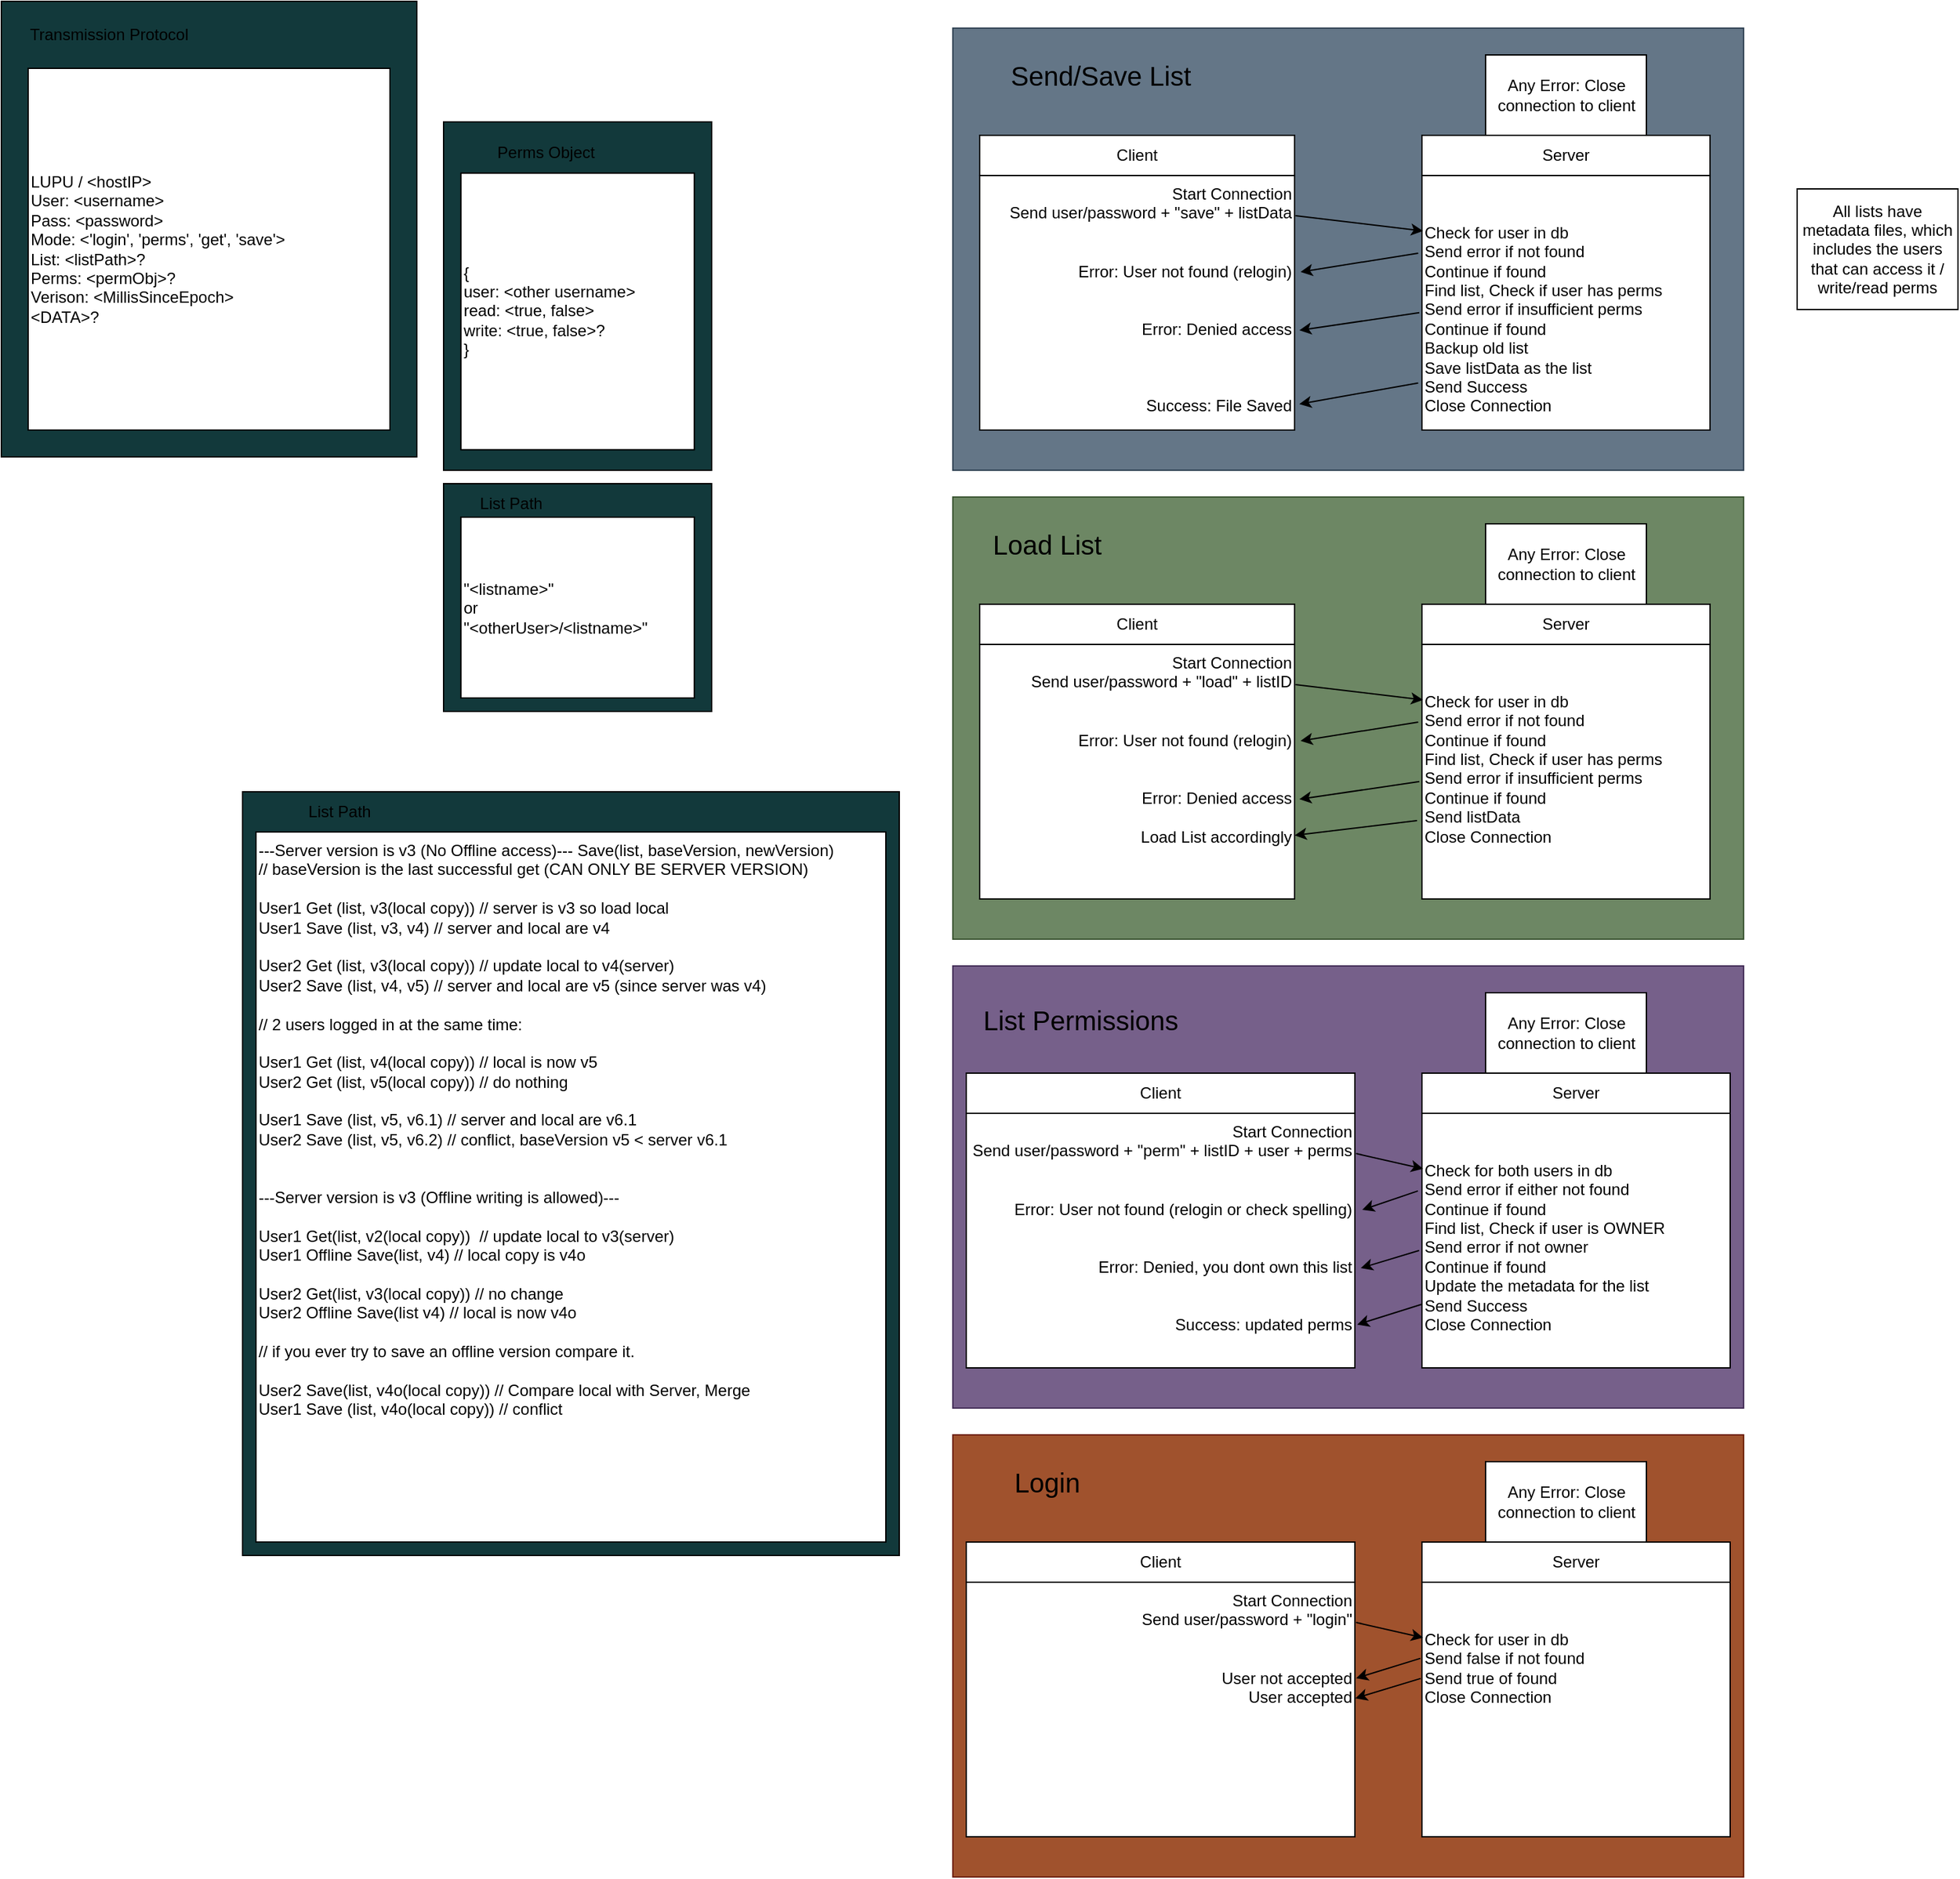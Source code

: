 <mxfile>
    <diagram id="nOQW177BidjiD76-JMUg" name="Page-1">
        <mxGraphModel dx="2275" dy="781" grid="1" gridSize="10" guides="1" tooltips="1" connect="1" arrows="1" fold="1" page="1" pageScale="1" pageWidth="850" pageHeight="1100" math="0" shadow="0">
            <root>
                <mxCell id="0"/>
                <mxCell id="1" parent="0"/>
                <mxCell id="36" value="" style="group" parent="1" vertex="1" connectable="0">
                    <mxGeometry x="90" y="80" width="590" height="330" as="geometry"/>
                </mxCell>
                <mxCell id="19" value="" style="whiteSpace=wrap;html=1;fillColor=#647687;fontColor=#ffffff;strokeColor=#314354;" parent="36" vertex="1">
                    <mxGeometry width="590" height="330" as="geometry"/>
                </mxCell>
                <mxCell id="20" value="Send/Save List" style="text;html=1;align=center;verticalAlign=middle;resizable=0;points=[];autosize=1;strokeColor=none;fillColor=none;fontSize=20;" parent="36" vertex="1">
                    <mxGeometry x="30" y="15" width="160" height="40" as="geometry"/>
                </mxCell>
                <mxCell id="10" value="" style="group" parent="1" vertex="1" connectable="0">
                    <mxGeometry x="440" y="160" width="215" height="220" as="geometry"/>
                </mxCell>
                <mxCell id="3" value="Server" style="whiteSpace=wrap;html=1;" parent="10" vertex="1">
                    <mxGeometry width="215" height="30" as="geometry"/>
                </mxCell>
                <mxCell id="7" value="&lt;br&gt;&lt;br&gt;Check for user in db&lt;br&gt;Send error if not found&lt;br&gt;Continue if found&lt;br&gt;Find list, Check if user has perms&lt;br&gt;Send error if insufficient perms&lt;br&gt;Continue if found&lt;br&gt;Backup old list&lt;br&gt;Save listData as the list&lt;br&gt;Send Success&lt;br&gt;Close Connection" style="whiteSpace=wrap;html=1;verticalAlign=top;align=left;" parent="10" vertex="1">
                    <mxGeometry y="30" width="215" height="190" as="geometry"/>
                </mxCell>
                <mxCell id="11" value="" style="group" parent="1" vertex="1" connectable="0">
                    <mxGeometry x="110" y="160" width="235" height="220" as="geometry"/>
                </mxCell>
                <mxCell id="2" value="Client" style="whiteSpace=wrap;html=1;" parent="11" vertex="1">
                    <mxGeometry width="235" height="30" as="geometry"/>
                </mxCell>
                <mxCell id="6" value="&lt;div style=&quot;&quot;&gt;&lt;span style=&quot;background-color: initial;&quot;&gt;Start Connection&lt;/span&gt;&lt;/div&gt;Send user/password + &quot;save&quot; + listData&lt;br&gt;&lt;br&gt;&lt;br&gt;Error: User not found (relogin)&lt;br&gt;&lt;br&gt;&lt;br&gt;Error: Denied access&lt;br&gt;&lt;br&gt;&lt;br&gt;&lt;br&gt;Success: File Saved" style="whiteSpace=wrap;html=1;verticalAlign=top;align=right;" parent="11" vertex="1">
                    <mxGeometry y="30" width="235" height="190" as="geometry"/>
                </mxCell>
                <mxCell id="12" style="edgeStyle=none;html=1;exitX=1.003;exitY=0.158;exitDx=0;exitDy=0;entryX=0.004;entryY=0.218;entryDx=0;entryDy=0;exitPerimeter=0;entryPerimeter=0;" parent="1" source="6" target="7" edge="1">
                    <mxGeometry relative="1" as="geometry"/>
                </mxCell>
                <mxCell id="13" style="edgeStyle=none;html=1;exitX=-0.013;exitY=0.305;exitDx=0;exitDy=0;entryX=1.019;entryY=0.379;entryDx=0;entryDy=0;entryPerimeter=0;exitPerimeter=0;" parent="1" source="7" target="6" edge="1">
                    <mxGeometry relative="1" as="geometry"/>
                </mxCell>
                <mxCell id="15" value="All lists have metadata files, which includes the users that can access it / write/read perms" style="whiteSpace=wrap;html=1;" parent="1" vertex="1">
                    <mxGeometry x="720" y="200" width="120" height="90" as="geometry"/>
                </mxCell>
                <mxCell id="16" style="edgeStyle=none;html=1;entryX=1.015;entryY=0.608;entryDx=0;entryDy=0;entryPerimeter=0;exitX=-0.009;exitY=0.539;exitDx=0;exitDy=0;exitPerimeter=0;" parent="1" source="7" target="6" edge="1">
                    <mxGeometry relative="1" as="geometry">
                        <mxPoint x="430" y="300" as="sourcePoint"/>
                    </mxGeometry>
                </mxCell>
                <mxCell id="17" style="edgeStyle=none;html=1;exitX=-0.013;exitY=0.815;exitDx=0;exitDy=0;exitPerimeter=0;entryX=1.015;entryY=0.898;entryDx=0;entryDy=0;entryPerimeter=0;" parent="1" source="7" target="6" edge="1">
                    <mxGeometry relative="1" as="geometry">
                        <mxPoint x="350" y="360" as="targetPoint"/>
                    </mxGeometry>
                </mxCell>
                <mxCell id="18" value="Any Error: Close connection to client" style="whiteSpace=wrap;html=1;" parent="1" vertex="1">
                    <mxGeometry x="487.5" y="100" width="120" height="60" as="geometry"/>
                </mxCell>
                <mxCell id="22" value="" style="group;fillColor=#6d8764;fontColor=#ffffff;strokeColor=#3A5431;" parent="1" vertex="1" connectable="0">
                    <mxGeometry x="90" y="430" width="590" height="330" as="geometry"/>
                </mxCell>
                <mxCell id="23" value="" style="whiteSpace=wrap;html=1;fillColor=#6d8764;fontColor=#ffffff;strokeColor=#3A5431;" parent="22" vertex="1">
                    <mxGeometry width="590" height="330" as="geometry"/>
                </mxCell>
                <mxCell id="24" value="Load List" style="text;html=1;align=center;verticalAlign=middle;resizable=0;points=[];autosize=1;strokeColor=none;fillColor=none;fontSize=20;" parent="22" vertex="1">
                    <mxGeometry x="20" y="15" width="100" height="40" as="geometry"/>
                </mxCell>
                <mxCell id="25" value="" style="group" parent="1" vertex="1" connectable="0">
                    <mxGeometry x="440" y="510" width="215" height="220" as="geometry"/>
                </mxCell>
                <mxCell id="26" value="Server" style="whiteSpace=wrap;html=1;" parent="25" vertex="1">
                    <mxGeometry width="215" height="30" as="geometry"/>
                </mxCell>
                <mxCell id="27" value="&lt;br&gt;&lt;br&gt;Check for user in db&lt;br&gt;Send error if not found&lt;br&gt;Continue if found&lt;br&gt;Find list, Check if user has perms&lt;br&gt;Send error if insufficient perms&lt;br&gt;Continue if found&lt;br&gt;Send listData&lt;br&gt;Close Connection" style="whiteSpace=wrap;html=1;verticalAlign=top;align=left;" parent="25" vertex="1">
                    <mxGeometry y="30" width="215" height="190" as="geometry"/>
                </mxCell>
                <mxCell id="28" value="" style="group" parent="1" vertex="1" connectable="0">
                    <mxGeometry x="110" y="510" width="235" height="220" as="geometry"/>
                </mxCell>
                <mxCell id="29" value="Client" style="whiteSpace=wrap;html=1;" parent="28" vertex="1">
                    <mxGeometry width="235" height="30" as="geometry"/>
                </mxCell>
                <mxCell id="30" value="Start Connection&lt;br&gt;Send user/password + &quot;load&quot; + listID&lt;br&gt;&lt;br&gt;&lt;br&gt;Error: User not found (relogin)&lt;br&gt;&lt;br&gt;&lt;br&gt;Error: Denied access&lt;br&gt;&lt;br&gt;Load List accordingly&lt;br&gt;&lt;div style=&quot;&quot;&gt;&lt;/div&gt;" style="whiteSpace=wrap;html=1;verticalAlign=top;align=right;" parent="28" vertex="1">
                    <mxGeometry y="30" width="235" height="190" as="geometry"/>
                </mxCell>
                <mxCell id="31" style="edgeStyle=none;html=1;exitX=1.003;exitY=0.158;exitDx=0;exitDy=0;entryX=0.004;entryY=0.218;entryDx=0;entryDy=0;exitPerimeter=0;entryPerimeter=0;" parent="1" source="30" target="27" edge="1">
                    <mxGeometry relative="1" as="geometry"/>
                </mxCell>
                <mxCell id="32" style="edgeStyle=none;html=1;exitX=-0.013;exitY=0.305;exitDx=0;exitDy=0;entryX=1.019;entryY=0.379;entryDx=0;entryDy=0;entryPerimeter=0;exitPerimeter=0;" parent="1" source="27" target="30" edge="1">
                    <mxGeometry relative="1" as="geometry"/>
                </mxCell>
                <mxCell id="33" style="edgeStyle=none;html=1;entryX=1.015;entryY=0.608;entryDx=0;entryDy=0;entryPerimeter=0;exitX=-0.009;exitY=0.539;exitDx=0;exitDy=0;exitPerimeter=0;" parent="1" source="27" target="30" edge="1">
                    <mxGeometry relative="1" as="geometry">
                        <mxPoint x="430" y="650" as="sourcePoint"/>
                    </mxGeometry>
                </mxCell>
                <mxCell id="34" style="edgeStyle=none;html=1;exitX=-0.017;exitY=0.692;exitDx=0;exitDy=0;exitPerimeter=0;entryX=1;entryY=0.75;entryDx=0;entryDy=0;" parent="1" source="27" target="30" edge="1">
                    <mxGeometry relative="1" as="geometry">
                        <mxPoint x="340" y="780" as="targetPoint"/>
                    </mxGeometry>
                </mxCell>
                <mxCell id="35" value="Any Error: Close connection to client" style="whiteSpace=wrap;html=1;" parent="1" vertex="1">
                    <mxGeometry x="487.5" y="450" width="120" height="60" as="geometry"/>
                </mxCell>
                <mxCell id="38" value="" style="group" parent="1" vertex="1" connectable="0">
                    <mxGeometry x="90" y="780" width="590" height="330" as="geometry"/>
                </mxCell>
                <mxCell id="39" value="" style="whiteSpace=wrap;html=1;fillColor=#76608a;fontColor=#ffffff;strokeColor=#432D57;" parent="38" vertex="1">
                    <mxGeometry width="590" height="330" as="geometry"/>
                </mxCell>
                <mxCell id="40" value="List Permissions" style="text;html=1;align=center;verticalAlign=middle;resizable=0;points=[];autosize=1;strokeColor=none;fillColor=none;fontSize=20;" parent="38" vertex="1">
                    <mxGeometry x="10" y="20" width="170" height="40" as="geometry"/>
                </mxCell>
                <mxCell id="41" value="" style="group" parent="1" vertex="1" connectable="0">
                    <mxGeometry x="440" y="860" width="230" height="220" as="geometry"/>
                </mxCell>
                <mxCell id="42" value="Server" style="whiteSpace=wrap;html=1;" parent="41" vertex="1">
                    <mxGeometry width="230.0" height="30" as="geometry"/>
                </mxCell>
                <mxCell id="43" value="&lt;br&gt;&lt;br&gt;Check for both users in db&lt;br&gt;Send error if either not found&lt;br&gt;Continue if found&lt;br&gt;Find list, Check if user is OWNER&lt;br&gt;Send error if not owner&lt;br&gt;Continue if found&lt;br&gt;Update the metadata for the list&lt;br&gt;Send Success&lt;br&gt;Close Connection" style="whiteSpace=wrap;html=1;verticalAlign=top;align=left;" parent="41" vertex="1">
                    <mxGeometry y="30" width="230.0" height="190" as="geometry"/>
                </mxCell>
                <mxCell id="44" value="" style="group" parent="1" vertex="1" connectable="0">
                    <mxGeometry x="100" y="860" width="290" height="220" as="geometry"/>
                </mxCell>
                <mxCell id="45" value="Client" style="whiteSpace=wrap;html=1;" parent="44" vertex="1">
                    <mxGeometry width="290.0" height="30" as="geometry"/>
                </mxCell>
                <mxCell id="46" value="Start Connection&lt;br&gt;Send user/password + &quot;perm&quot; + listID + user + perms&lt;br&gt;&lt;br&gt;&lt;br&gt;Error: User not found (relogin or check spelling)&lt;br&gt;&lt;br&gt;&lt;br&gt;Error: Denied, you dont own this list&lt;br&gt;&lt;br&gt;&lt;br&gt;Success: updated perms&lt;br&gt;&lt;div style=&quot;&quot;&gt;&lt;/div&gt;" style="whiteSpace=wrap;html=1;verticalAlign=top;align=right;" parent="44" vertex="1">
                    <mxGeometry y="30" width="290.0" height="190" as="geometry"/>
                </mxCell>
                <mxCell id="47" style="edgeStyle=none;html=1;exitX=1.003;exitY=0.158;exitDx=0;exitDy=0;entryX=0.004;entryY=0.218;entryDx=0;entryDy=0;exitPerimeter=0;entryPerimeter=0;" parent="1" source="46" target="43" edge="1">
                    <mxGeometry relative="1" as="geometry"/>
                </mxCell>
                <mxCell id="48" style="edgeStyle=none;html=1;exitX=-0.013;exitY=0.305;exitDx=0;exitDy=0;entryX=1.019;entryY=0.379;entryDx=0;entryDy=0;entryPerimeter=0;exitPerimeter=0;" parent="1" source="43" target="46" edge="1">
                    <mxGeometry relative="1" as="geometry"/>
                </mxCell>
                <mxCell id="49" style="edgeStyle=none;html=1;entryX=1.015;entryY=0.608;entryDx=0;entryDy=0;entryPerimeter=0;exitX=-0.009;exitY=0.539;exitDx=0;exitDy=0;exitPerimeter=0;" parent="1" source="43" target="46" edge="1">
                    <mxGeometry relative="1" as="geometry">
                        <mxPoint x="430" y="1000" as="sourcePoint"/>
                    </mxGeometry>
                </mxCell>
                <mxCell id="50" style="edgeStyle=none;html=1;exitX=0;exitY=0.75;exitDx=0;exitDy=0;entryX=1.006;entryY=0.83;entryDx=0;entryDy=0;entryPerimeter=0;" parent="1" source="43" target="46" edge="1">
                    <mxGeometry relative="1" as="geometry">
                        <mxPoint x="340" y="1130" as="targetPoint"/>
                    </mxGeometry>
                </mxCell>
                <mxCell id="51" value="Any Error: Close connection to client" style="whiteSpace=wrap;html=1;" parent="1" vertex="1">
                    <mxGeometry x="487.5" y="800" width="120" height="60" as="geometry"/>
                </mxCell>
                <mxCell id="52" value="" style="group;fillColor=#a0522d;fontColor=#ffffff;strokeColor=#6D1F00;" parent="1" vertex="1" connectable="0">
                    <mxGeometry x="90" y="1130" width="590" height="330" as="geometry"/>
                </mxCell>
                <mxCell id="53" value="" style="whiteSpace=wrap;html=1;fillColor=#a0522d;fontColor=#ffffff;strokeColor=#6D1F00;" parent="52" vertex="1">
                    <mxGeometry width="590" height="330" as="geometry"/>
                </mxCell>
                <mxCell id="54" value="Login" style="text;html=1;align=center;verticalAlign=middle;resizable=0;points=[];autosize=1;strokeColor=none;fillColor=none;fontSize=20;" parent="52" vertex="1">
                    <mxGeometry x="35" y="15" width="70" height="40" as="geometry"/>
                </mxCell>
                <mxCell id="55" value="" style="group" parent="1" vertex="1" connectable="0">
                    <mxGeometry x="440" y="1210" width="230" height="220" as="geometry"/>
                </mxCell>
                <mxCell id="56" value="Server" style="whiteSpace=wrap;html=1;" parent="55" vertex="1">
                    <mxGeometry width="230.0" height="30" as="geometry"/>
                </mxCell>
                <mxCell id="57" value="&lt;br&gt;&lt;br&gt;Check for user in db&lt;br&gt;Send false if not found&lt;br&gt;Send true of found&lt;br&gt;Close Connection" style="whiteSpace=wrap;html=1;verticalAlign=top;align=left;" parent="55" vertex="1">
                    <mxGeometry y="30" width="230.0" height="190" as="geometry"/>
                </mxCell>
                <mxCell id="58" value="" style="group" parent="1" vertex="1" connectable="0">
                    <mxGeometry x="100" y="1210" width="290" height="220" as="geometry"/>
                </mxCell>
                <mxCell id="59" value="Client" style="whiteSpace=wrap;html=1;" parent="58" vertex="1">
                    <mxGeometry width="290.0" height="30" as="geometry"/>
                </mxCell>
                <mxCell id="60" value="Start Connection&lt;br&gt;Send user/password + &quot;login&quot;&lt;br&gt;&lt;br&gt;&lt;br&gt;User not accepted&lt;br&gt;User accepted&lt;br&gt;&lt;div style=&quot;&quot;&gt;&lt;/div&gt;" style="whiteSpace=wrap;html=1;verticalAlign=top;align=right;" parent="58" vertex="1">
                    <mxGeometry y="30" width="290.0" height="190" as="geometry"/>
                </mxCell>
                <mxCell id="61" style="edgeStyle=none;html=1;exitX=1.003;exitY=0.158;exitDx=0;exitDy=0;entryX=0.004;entryY=0.218;entryDx=0;entryDy=0;exitPerimeter=0;entryPerimeter=0;" parent="1" source="60" target="57" edge="1">
                    <mxGeometry relative="1" as="geometry"/>
                </mxCell>
                <mxCell id="62" style="edgeStyle=none;html=1;exitX=-0.005;exitY=0.299;exitDx=0;exitDy=0;entryX=1.003;entryY=0.377;entryDx=0;entryDy=0;entryPerimeter=0;exitPerimeter=0;" parent="1" source="57" target="60" edge="1">
                    <mxGeometry relative="1" as="geometry"/>
                </mxCell>
                <mxCell id="65" value="Any Error: Close connection to client" style="whiteSpace=wrap;html=1;" parent="1" vertex="1">
                    <mxGeometry x="487.5" y="1150" width="120" height="60" as="geometry"/>
                </mxCell>
                <mxCell id="66" style="edgeStyle=none;html=1;exitX=-0.004;exitY=0.378;exitDx=0;exitDy=0;entryX=1.001;entryY=0.456;entryDx=0;entryDy=0;entryPerimeter=0;exitPerimeter=0;" parent="1" source="57" target="60" edge="1">
                    <mxGeometry relative="1" as="geometry">
                        <mxPoint x="447.01" y="1307.95" as="sourcePoint"/>
                        <mxPoint x="405.51" y="1322.01" as="targetPoint"/>
                    </mxGeometry>
                </mxCell>
                <mxCell id="70" value="" style="group" parent="1" vertex="1" connectable="0">
                    <mxGeometry x="-620" y="60" width="310" height="340" as="geometry"/>
                </mxCell>
                <mxCell id="67" value="" style="whiteSpace=wrap;html=1;fillColor=#12393B;" parent="70" vertex="1">
                    <mxGeometry width="310" height="340" as="geometry"/>
                </mxCell>
                <mxCell id="68" value="Transmission Protocol" style="text;html=1;align=center;verticalAlign=middle;resizable=0;points=[];autosize=1;strokeColor=none;fillColor=none;" parent="70" vertex="1">
                    <mxGeometry x="10" y="10" width="140" height="30" as="geometry"/>
                </mxCell>
                <mxCell id="69" value="LUPU / &amp;lt;hostIP&amp;gt;&lt;br&gt;User: &amp;lt;username&amp;gt;&lt;br&gt;Pass: &amp;lt;password&amp;gt;&lt;br&gt;Mode: &amp;lt;'login', 'perms', 'get', 'save'&amp;gt;&lt;br&gt;List: &amp;lt;listPath&amp;gt;?&lt;br&gt;Perms: &amp;lt;permObj&amp;gt;?&lt;br&gt;Verison: &amp;lt;MillisSinceEpoch&amp;gt;&lt;br&gt;&amp;lt;DATA&amp;gt;?" style="whiteSpace=wrap;html=1;align=left;verticalAlign=middle;" parent="70" vertex="1">
                    <mxGeometry x="20" y="50" width="270" height="270" as="geometry"/>
                </mxCell>
                <mxCell id="71" value="" style="group" parent="1" vertex="1" connectable="0">
                    <mxGeometry x="-290" y="150" width="200" height="260" as="geometry"/>
                </mxCell>
                <mxCell id="72" value="" style="whiteSpace=wrap;html=1;fillColor=#12393B;" parent="71" vertex="1">
                    <mxGeometry width="200" height="260" as="geometry"/>
                </mxCell>
                <mxCell id="73" value="Perms Object" style="text;html=1;align=center;verticalAlign=middle;resizable=0;points=[];autosize=1;strokeColor=none;fillColor=none;" parent="71" vertex="1">
                    <mxGeometry x="26.452" y="7.647" width="100" height="30" as="geometry"/>
                </mxCell>
                <mxCell id="74" value="{&lt;br&gt;user: &amp;lt;other username&amp;gt;&lt;br&gt;read: &amp;lt;true, false&amp;gt;&lt;br&gt;write: &amp;lt;true, false&amp;gt;?&lt;br&gt;}" style="whiteSpace=wrap;html=1;align=left;verticalAlign=middle;" parent="71" vertex="1">
                    <mxGeometry x="12.903" y="38.235" width="174.194" height="206.471" as="geometry"/>
                </mxCell>
                <mxCell id="75" value="" style="group" parent="1" vertex="1" connectable="0">
                    <mxGeometry x="-290" y="420" width="200" height="170" as="geometry"/>
                </mxCell>
                <mxCell id="76" value="" style="whiteSpace=wrap;html=1;fillColor=#12393B;" parent="75" vertex="1">
                    <mxGeometry width="200" height="170" as="geometry"/>
                </mxCell>
                <mxCell id="77" value="List Path" style="text;html=1;align=center;verticalAlign=middle;resizable=0;points=[];autosize=1;strokeColor=none;fillColor=none;" parent="75" vertex="1">
                    <mxGeometry x="15.002" width="70" height="30" as="geometry"/>
                </mxCell>
                <mxCell id="78" value="&quot;&amp;lt;listname&amp;gt;&quot;&lt;br&gt;or&lt;br&gt;&quot;&amp;lt;otherUser&amp;gt;/&amp;lt;listname&amp;gt;&quot;" style="whiteSpace=wrap;html=1;align=left;verticalAlign=middle;" parent="75" vertex="1">
                    <mxGeometry x="12.903" y="25" width="174.194" height="135" as="geometry"/>
                </mxCell>
                <mxCell id="79" value="" style="group" vertex="1" connectable="0" parent="1">
                    <mxGeometry x="-440" y="650" width="490" height="570" as="geometry"/>
                </mxCell>
                <mxCell id="80" value="" style="whiteSpace=wrap;html=1;fillColor=#12393B;" vertex="1" parent="79">
                    <mxGeometry width="490.0" height="570" as="geometry"/>
                </mxCell>
                <mxCell id="81" value="List Path" style="text;html=1;align=center;verticalAlign=middle;resizable=0;points=[];autosize=1;strokeColor=none;fillColor=none;" vertex="1" parent="79">
                    <mxGeometry x="36.754" width="70" height="30" as="geometry"/>
                </mxCell>
                <mxCell id="82" value="---Server version is v3 (No Offline access)--- Save(list, baseVersion, newVersion)&lt;br&gt;// baseVersion is the last successful get (CAN ONLY BE SERVER VERSION)&lt;br&gt;&lt;br&gt;User1 Get (list, v3(local copy)) // server is v3 so load local&lt;br&gt;User1 Save (list, v3, v4) // server and local are v4&lt;br&gt;&lt;br&gt;User2 Get (list, v3(local copy)) // update local to v4(server)&amp;nbsp;&lt;br&gt;User2 Save (list, v4, v5) // server and local are v5 (since server was v4)&lt;br&gt;&lt;br&gt;// 2 users logged in at the same time:&lt;br&gt;&lt;br&gt;User1 Get (list, v4(local copy)) // local is now v5&lt;br&gt;User2 Get (list, v5(local copy)) // do nothing&lt;br&gt;&lt;br&gt;User1 Save (list, v5, v6.1) // server and local are v6.1&lt;br&gt;User2 Save (list, v5, v6.2) // conflict, baseVersion v5 &amp;lt; server v6.1&lt;br&gt;&lt;br&gt;&lt;br&gt;---Server version is v3 (Offline writing is allowed)---&lt;br&gt;&lt;br&gt;User1 Get(list, v2(local copy))&amp;nbsp; // update local to v3(server)&lt;br&gt;User1 Offline Save(list, v4) // local copy is v4o&lt;br&gt;&lt;br&gt;User2 Get(list, v3(local copy)) // no change&lt;br&gt;User2 Offline Save(list v4) // local is now v4o&lt;br&gt;&lt;br&gt;// if you ever try to save an offline version compare it.&lt;br&gt;&lt;br&gt;User2 Save(list, v4o(local copy)) // Compare local with Server, Merge&lt;br&gt;User1 Save (list, v4o(local copy)) // conflict" style="whiteSpace=wrap;html=1;align=left;verticalAlign=top;" vertex="1" parent="79">
                    <mxGeometry x="10" y="30" width="470" height="530" as="geometry"/>
                </mxCell>
            </root>
        </mxGraphModel>
    </diagram>
</mxfile>